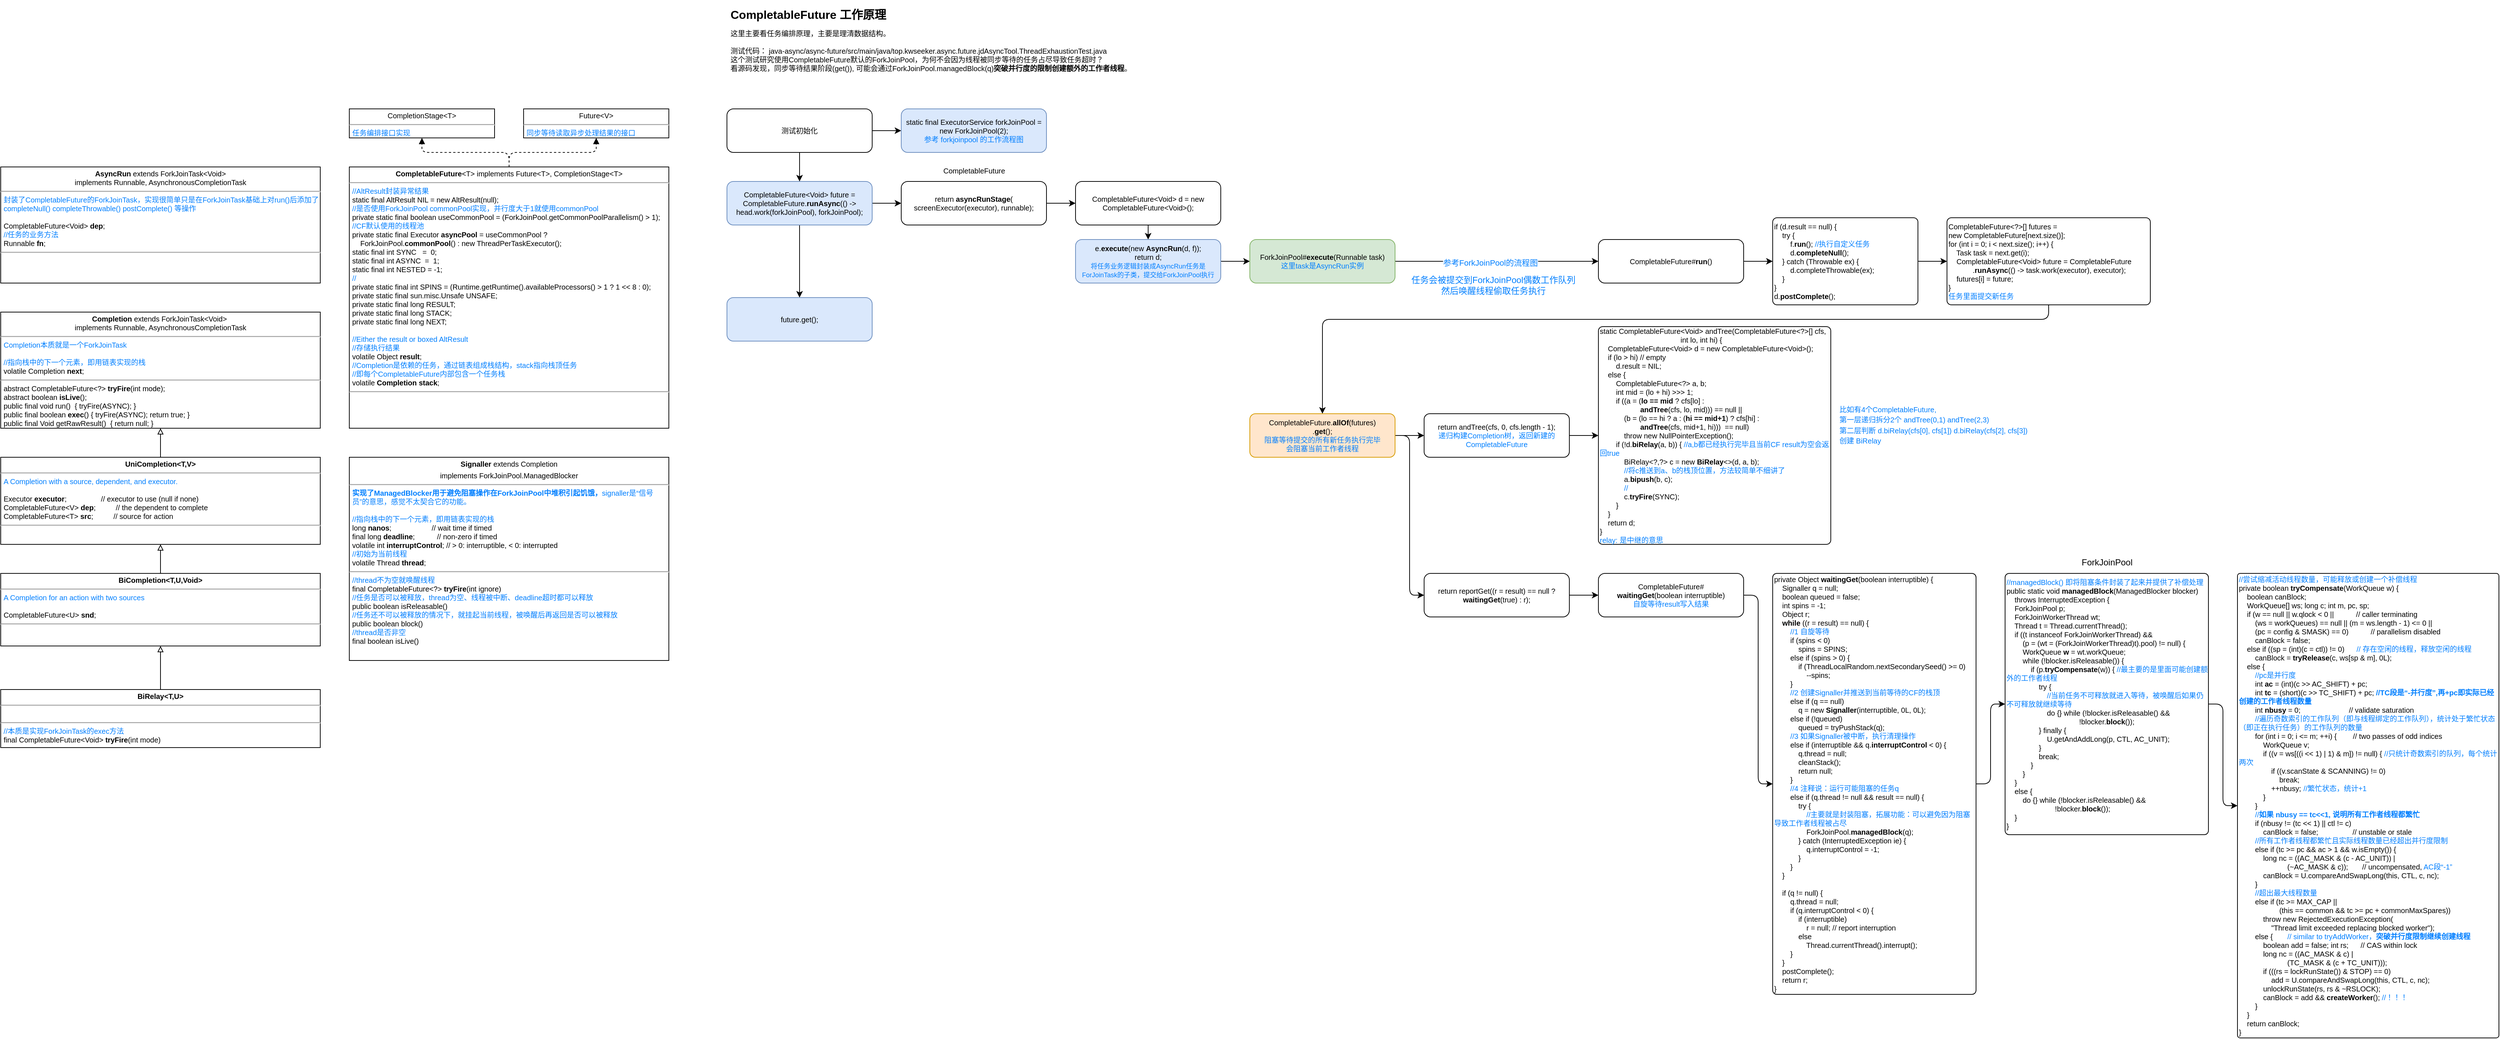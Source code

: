 <mxfile version="21.6.5" type="device">
  <diagram name="第 1 页" id="1pW2kvjGfipRLgd_ogxb">
    <mxGraphModel dx="-2282" dy="598" grid="1" gridSize="10" guides="1" tooltips="1" connect="1" arrows="1" fold="1" page="1" pageScale="1" pageWidth="827" pageHeight="1169" math="0" shadow="0">
      <root>
        <mxCell id="0" />
        <mxCell id="1" parent="0" />
        <mxCell id="Jc6cqmUtGkEXaGz-iM8d-1" value="&lt;h1 style=&quot;font-size: 16px;&quot;&gt;&lt;font style=&quot;font-size: 16px;&quot;&gt;CompletableFuture 工作原理&lt;/font&gt;&lt;/h1&gt;&lt;div style=&quot;font-size: 10px;&quot;&gt;&lt;font style=&quot;font-size: 10px;&quot;&gt;这里主要看任务编排原理，主要是理清数据结构。&lt;/font&gt;&lt;/div&gt;&lt;div style=&quot;font-size: 10px;&quot;&gt;&lt;font style=&quot;font-size: 10px;&quot;&gt;&lt;br&gt;&lt;/font&gt;&lt;/div&gt;&lt;div style=&quot;font-size: 10px;&quot;&gt;&lt;font style=&quot;font-size: 10px;&quot;&gt;测试代码： java-async/asy&lt;/font&gt;&lt;font style=&quot;font-size: 10px;&quot;&gt;nc-future/src/main/java/top.kwseeker.async.future.jdAsyncTool.ThreadExhaustionTest.java&lt;br&gt;这个测试研究使用CompletableFuture默认的ForkJoinPool，为何不会因为线程被同步等待的任务占尽导致任务超时？&lt;/font&gt;&lt;/div&gt;&lt;div style=&quot;font-size: 10px;&quot;&gt;看源码发现，同步等待结果阶段(get()), 可能会通过ForkJoinPool.managedBlock(q)&lt;b&gt;突破并行度的限制创建额外的工作者线程&lt;/b&gt;。&lt;/div&gt;&lt;div style=&quot;font-size: 11px;&quot;&gt;&lt;font style=&quot;font-size: 11px;&quot;&gt;&lt;br&gt;&lt;/font&gt;&lt;/div&gt;" style="text;html=1;strokeColor=none;fillColor=none;spacing=5;spacingTop=-20;whiteSpace=wrap;overflow=hidden;rounded=0;verticalAlign=top;" parent="1" vertex="1">
          <mxGeometry x="5000" y="20" width="760" height="100" as="geometry" />
        </mxCell>
        <mxCell id="Jc6cqmUtGkEXaGz-iM8d-4" value="" style="edgeStyle=orthogonalEdgeStyle;rounded=1;orthogonalLoop=1;jettySize=auto;html=1;fontSize=10;" parent="1" source="Jc6cqmUtGkEXaGz-iM8d-2" target="Jc6cqmUtGkEXaGz-iM8d-3" edge="1">
          <mxGeometry relative="1" as="geometry" />
        </mxCell>
        <mxCell id="Jc6cqmUtGkEXaGz-iM8d-6" value="" style="edgeStyle=orthogonalEdgeStyle;rounded=1;orthogonalLoop=1;jettySize=auto;html=1;fontSize=10;" parent="1" source="Jc6cqmUtGkEXaGz-iM8d-2" target="Jc6cqmUtGkEXaGz-iM8d-5" edge="1">
          <mxGeometry relative="1" as="geometry" />
        </mxCell>
        <mxCell id="Jc6cqmUtGkEXaGz-iM8d-2" value="CompletableFuture&amp;lt;Void&amp;gt; future = CompletableFuture.&lt;b style=&quot;font-size: 10px;&quot;&gt;runAsync&lt;/b&gt;(() -&amp;gt; head.work(forkJoinPool), forkJoinPool);" style="rounded=1;whiteSpace=wrap;html=1;fontSize=10;fillColor=#dae8fc;strokeColor=#6c8ebf;" parent="1" vertex="1">
          <mxGeometry x="5000" y="260" width="200" height="60" as="geometry" />
        </mxCell>
        <mxCell id="Jc6cqmUtGkEXaGz-iM8d-9" value="" style="edgeStyle=orthogonalEdgeStyle;rounded=1;orthogonalLoop=1;jettySize=auto;html=1;fontSize=10;" parent="1" source="Jc6cqmUtGkEXaGz-iM8d-3" target="Jc6cqmUtGkEXaGz-iM8d-8" edge="1">
          <mxGeometry relative="1" as="geometry" />
        </mxCell>
        <mxCell id="Jc6cqmUtGkEXaGz-iM8d-3" value="return &lt;b&gt;asyncRunStage&lt;/b&gt;(&lt;br&gt;screenExecutor(executor), runnable);" style="rounded=1;whiteSpace=wrap;html=1;fontSize=10;" parent="1" vertex="1">
          <mxGeometry x="5240" y="260" width="200" height="60" as="geometry" />
        </mxCell>
        <mxCell id="Jc6cqmUtGkEXaGz-iM8d-5" value="future.get();" style="rounded=1;whiteSpace=wrap;html=1;fontSize=10;fillColor=#dae8fc;strokeColor=#6c8ebf;" parent="1" vertex="1">
          <mxGeometry x="5000" y="420" width="200" height="60" as="geometry" />
        </mxCell>
        <mxCell id="Jc6cqmUtGkEXaGz-iM8d-7" value="CompletableFuture" style="text;html=1;align=center;verticalAlign=middle;resizable=0;points=[];autosize=1;strokeColor=none;fillColor=none;fontSize=10;" parent="1" vertex="1">
          <mxGeometry x="5285" y="230" width="110" height="30" as="geometry" />
        </mxCell>
        <mxCell id="Jc6cqmUtGkEXaGz-iM8d-11" value="" style="edgeStyle=orthogonalEdgeStyle;rounded=1;orthogonalLoop=1;jettySize=auto;html=1;fontSize=10;" parent="1" source="Jc6cqmUtGkEXaGz-iM8d-8" target="Jc6cqmUtGkEXaGz-iM8d-10" edge="1">
          <mxGeometry relative="1" as="geometry" />
        </mxCell>
        <mxCell id="Jc6cqmUtGkEXaGz-iM8d-8" value="CompletableFuture&amp;lt;Void&amp;gt; d = new CompletableFuture&amp;lt;Void&amp;gt;();" style="rounded=1;whiteSpace=wrap;html=1;fontSize=10;" parent="1" vertex="1">
          <mxGeometry x="5480" y="260" width="200" height="60" as="geometry" />
        </mxCell>
        <mxCell id="Jc6cqmUtGkEXaGz-iM8d-33" value="" style="edgeStyle=orthogonalEdgeStyle;rounded=1;orthogonalLoop=1;jettySize=auto;html=1;" parent="1" source="Jc6cqmUtGkEXaGz-iM8d-10" target="Jc6cqmUtGkEXaGz-iM8d-32" edge="1">
          <mxGeometry relative="1" as="geometry" />
        </mxCell>
        <mxCell id="Jc6cqmUtGkEXaGz-iM8d-10" value="e.&lt;b&gt;execute&lt;/b&gt;(new &lt;b&gt;AsyncRun&lt;/b&gt;(d, f));&lt;br style=&quot;font-size: 10px;&quot;&gt;return d;&lt;br&gt;&lt;font style=&quot;font-size: 9px;&quot; color=&quot;#007fff&quot;&gt;将任务业务逻辑封装成AsyncRun任务是ForJoinTask的子类，提交给ForkJoinPool执行&lt;/font&gt;" style="rounded=1;whiteSpace=wrap;html=1;fontSize=10;fillColor=#dae8fc;strokeColor=#6c8ebf;" parent="1" vertex="1">
          <mxGeometry x="5480" y="340" width="200" height="60" as="geometry" />
        </mxCell>
        <mxCell id="Jc6cqmUtGkEXaGz-iM8d-19" style="edgeStyle=orthogonalEdgeStyle;rounded=1;orthogonalLoop=1;jettySize=auto;html=1;exitX=0.5;exitY=0;exitDx=0;exitDy=0;entryX=0.5;entryY=1;entryDx=0;entryDy=0;dashed=1;endArrow=block;endFill=1;" parent="1" source="Jc6cqmUtGkEXaGz-iM8d-12" target="Jc6cqmUtGkEXaGz-iM8d-17" edge="1">
          <mxGeometry relative="1" as="geometry" />
        </mxCell>
        <mxCell id="Jc6cqmUtGkEXaGz-iM8d-20" style="edgeStyle=orthogonalEdgeStyle;rounded=1;orthogonalLoop=1;jettySize=auto;html=1;exitX=0.5;exitY=0;exitDx=0;exitDy=0;entryX=0.5;entryY=1;entryDx=0;entryDy=0;dashed=1;endArrow=block;endFill=1;" parent="1" source="Jc6cqmUtGkEXaGz-iM8d-12" target="Jc6cqmUtGkEXaGz-iM8d-18" edge="1">
          <mxGeometry relative="1" as="geometry" />
        </mxCell>
        <mxCell id="Jc6cqmUtGkEXaGz-iM8d-12" value="&lt;p style=&quot;margin: 4px 0px 0px; text-align: center; font-size: 10px;&quot;&gt;&lt;span style=&quot;background-color: initial; font-size: 10px;&quot;&gt;&lt;b&gt;CompletableFuture&lt;/b&gt;&amp;lt;T&amp;gt; implements Future&amp;lt;T&amp;gt;, CompletionStage&amp;lt;T&amp;gt;&lt;/span&gt;&lt;br style=&quot;font-size: 10px;&quot;&gt;&lt;/p&gt;&lt;hr style=&quot;font-size: 10px;&quot;&gt;&lt;p style=&quot;margin: 0px 0px 0px 4px;&quot;&gt;&lt;span style=&quot;color: rgb(0, 127, 255); background-color: initial;&quot;&gt;//AltResult封装异常结果&lt;/span&gt;&lt;br&gt;&lt;/p&gt;&lt;p style=&quot;margin: 0px 0px 0px 4px;&quot;&gt;static final AltResult NIL = new AltResult(null);&lt;/p&gt;&lt;p style=&quot;margin: 0px 0px 0px 4px;&quot;&gt;&lt;font color=&quot;#007fff&quot;&gt;//是否使用ForkJoinPool commonPool实现，并行度大于1就使用commonPool&lt;/font&gt;&lt;/p&gt;&lt;p style=&quot;margin: 0px 0px 0px 4px;&quot;&gt;private static final boolean useCommonPool = (ForkJoinPool.getCommonPoolParallelism() &amp;gt; 1);&lt;/p&gt;&lt;p style=&quot;margin: 0px 0px 0px 4px;&quot;&gt;&lt;font color=&quot;#007fff&quot;&gt;//CF默认使用的线程池&lt;/font&gt;&lt;/p&gt;&lt;p style=&quot;margin: 0px 0px 0px 4px;&quot;&gt;private static final Executor &lt;b&gt;asyncPool&lt;/b&gt; = useCommonPool ?&amp;nbsp;&lt;/p&gt;&lt;p style=&quot;margin: 0px 0px 0px 4px;&quot;&gt;&amp;nbsp; &amp;nbsp; ForkJoinPool.&lt;b&gt;commonPool&lt;/b&gt;() : new ThreadPerTaskExecutor();&lt;/p&gt;&lt;p style=&quot;margin: 0px 0px 0px 4px;&quot;&gt;static final int SYNC&amp;nbsp; &amp;nbsp;=&amp;nbsp; 0;&lt;/p&gt;&lt;p style=&quot;margin: 0px 0px 0px 4px;&quot;&gt;static final int ASYNC&amp;nbsp; =&amp;nbsp; 1;&lt;/p&gt;&lt;p style=&quot;margin: 0px 0px 0px 4px;&quot;&gt;static final int NESTED = -1;&lt;/p&gt;&lt;p style=&quot;margin: 0px 0px 0px 4px;&quot;&gt;&lt;font color=&quot;#007fff&quot;&gt;//&lt;/font&gt;&lt;/p&gt;&lt;p style=&quot;margin: 0px 0px 0px 4px;&quot;&gt;private static final int SPINS = (Runtime.getRuntime().availableProcessors() &amp;gt; 1 ? 1 &amp;lt;&amp;lt; 8 : 0);&lt;/p&gt;&lt;p style=&quot;margin: 0px 0px 0px 4px;&quot;&gt;private static final sun.misc.Unsafe UNSAFE;&lt;/p&gt;&lt;p style=&quot;margin: 0px 0px 0px 4px;&quot;&gt;private static final long RESULT;&lt;/p&gt;&lt;p style=&quot;margin: 0px 0px 0px 4px;&quot;&gt;private static final long STACK;&lt;/p&gt;&lt;p style=&quot;margin: 0px 0px 0px 4px;&quot;&gt;private static final long NEXT;&lt;/p&gt;&lt;p style=&quot;margin: 0px 0px 0px 4px;&quot;&gt;&lt;br&gt;&lt;/p&gt;&lt;p style=&quot;margin: 0px 0px 0px 4px;&quot;&gt;&lt;font color=&quot;#007fff&quot;&gt;//Either the result or boxed AltResult&lt;/font&gt;&lt;/p&gt;&lt;p style=&quot;margin: 0px 0px 0px 4px;&quot;&gt;&lt;font color=&quot;#007fff&quot;&gt;//存储执行结果&lt;/font&gt;&lt;/p&gt;&lt;p style=&quot;margin: 0px 0px 0px 4px;&quot;&gt;volatile Object &lt;b&gt;result&lt;/b&gt;;&lt;/p&gt;&lt;p style=&quot;margin: 0px 0px 0px 4px;&quot;&gt;&lt;font color=&quot;#007fff&quot;&gt;//Completion是依赖的任务，通过链表组成栈结构，stack指向栈顶任务&lt;/font&gt;&lt;/p&gt;&lt;p style=&quot;margin: 0px 0px 0px 4px;&quot;&gt;&lt;font color=&quot;#007fff&quot;&gt;//即每个CompletableFuture内部包含一个任务栈&lt;/font&gt;&lt;/p&gt;&lt;p style=&quot;margin: 0px 0px 0px 4px;&quot;&gt;&lt;span style=&quot;background-color: initial;&quot;&gt;volatile &lt;/span&gt;&lt;b style=&quot;background-color: initial;&quot;&gt;Completion&lt;/b&gt;&lt;span style=&quot;background-color: initial;&quot;&gt; &lt;/span&gt;&lt;b style=&quot;background-color: initial;&quot;&gt;stack&lt;/b&gt;&lt;span style=&quot;background-color: initial;&quot;&gt;;&lt;/span&gt;&lt;br&gt;&lt;/p&gt;&lt;hr style=&quot;font-size: 10px;&quot;&gt;&lt;p style=&quot;margin: 0px 0px 0px 4px; font-size: 10px;&quot;&gt;&lt;br&gt;&lt;/p&gt;" style="verticalAlign=top;align=left;overflow=fill;fontSize=10;fontFamily=Helvetica;html=1;whiteSpace=wrap;" parent="1" vertex="1">
          <mxGeometry x="4480" y="240" width="440" height="360" as="geometry" />
        </mxCell>
        <mxCell id="Jc6cqmUtGkEXaGz-iM8d-17" value="&lt;p style=&quot;margin: 4px 0px 0px; text-align: center;&quot;&gt;Future&amp;lt;V&amp;gt;&lt;br style=&quot;font-size: 10px;&quot;&gt;&lt;/p&gt;&lt;hr style=&quot;font-size: 10px;&quot;&gt;&lt;p style=&quot;margin: 0px 0px 0px 4px;&quot;&gt;&lt;font color=&quot;#007fff&quot;&gt;同步等待读取异步处理结果的接口&lt;/font&gt;&lt;/p&gt;" style="verticalAlign=top;align=left;overflow=fill;fontSize=10;fontFamily=Helvetica;html=1;whiteSpace=wrap;" parent="1" vertex="1">
          <mxGeometry x="4720" y="160" width="200" height="40" as="geometry" />
        </mxCell>
        <mxCell id="Jc6cqmUtGkEXaGz-iM8d-18" value="&lt;p style=&quot;margin: 4px 0px 0px; text-align: center;&quot;&gt;CompletionStage&amp;lt;T&amp;gt;&lt;br style=&quot;font-size: 10px;&quot;&gt;&lt;/p&gt;&lt;hr style=&quot;font-size: 10px;&quot;&gt;&lt;p style=&quot;margin: 0px 0px 0px 4px;&quot;&gt;&lt;font color=&quot;#007fff&quot;&gt;任务编排接口实现&lt;/font&gt;&lt;/p&gt;" style="verticalAlign=top;align=left;overflow=fill;fontSize=10;fontFamily=Helvetica;html=1;whiteSpace=wrap;" parent="1" vertex="1">
          <mxGeometry x="4480" y="160" width="200" height="40" as="geometry" />
        </mxCell>
        <mxCell id="Jc6cqmUtGkEXaGz-iM8d-27" value="" style="edgeStyle=orthogonalEdgeStyle;rounded=1;orthogonalLoop=1;jettySize=auto;html=1;" parent="1" source="Jc6cqmUtGkEXaGz-iM8d-25" target="Jc6cqmUtGkEXaGz-iM8d-26" edge="1">
          <mxGeometry relative="1" as="geometry" />
        </mxCell>
        <mxCell id="Jc6cqmUtGkEXaGz-iM8d-28" style="edgeStyle=orthogonalEdgeStyle;rounded=1;orthogonalLoop=1;jettySize=auto;html=1;exitX=0.5;exitY=1;exitDx=0;exitDy=0;" parent="1" source="Jc6cqmUtGkEXaGz-iM8d-25" target="Jc6cqmUtGkEXaGz-iM8d-2" edge="1">
          <mxGeometry relative="1" as="geometry">
            <mxPoint x="5100" y="260" as="targetPoint" />
          </mxGeometry>
        </mxCell>
        <mxCell id="Jc6cqmUtGkEXaGz-iM8d-25" value="测试初始化" style="rounded=1;whiteSpace=wrap;html=1;fontSize=10;" parent="1" vertex="1">
          <mxGeometry x="5000" y="160" width="200" height="60" as="geometry" />
        </mxCell>
        <mxCell id="Jc6cqmUtGkEXaGz-iM8d-26" value="static final ExecutorService forkJoinPool = new ForkJoinPool(2);&lt;br&gt;&lt;font color=&quot;#007fff&quot;&gt;参考 forkjoinpool 的工作流程图&lt;/font&gt;" style="rounded=1;whiteSpace=wrap;html=1;fontSize=10;fillColor=#dae8fc;strokeColor=#6c8ebf;" parent="1" vertex="1">
          <mxGeometry x="5240" y="160" width="200" height="60" as="geometry" />
        </mxCell>
        <mxCell id="Jc6cqmUtGkEXaGz-iM8d-31" value="&lt;p style=&quot;margin: 4px 0px 0px; text-align: center;&quot;&gt;&lt;b&gt;AsyncRun&lt;/b&gt;&amp;nbsp;extends ForkJoinTask&amp;lt;Void&amp;gt;&lt;br&gt;implements Runnable, AsynchronousCompletionTask&lt;br style=&quot;font-size: 10px;&quot;&gt;&lt;/p&gt;&lt;hr style=&quot;font-size: 10px;&quot;&gt;&lt;p style=&quot;margin: 0px 0px 0px 4px;&quot;&gt;&lt;span style=&quot;background-color: initial;&quot;&gt;&lt;font color=&quot;#007fff&quot;&gt;封装了CompletableFuture的ForkJoinTask，实现很简单只是在ForkJoinTask基础上对run()后添加了completeNull() completeThrowable() postComplete() 等操作&lt;/font&gt;&lt;/span&gt;&lt;/p&gt;&lt;p style=&quot;margin: 0px 0px 0px 4px;&quot;&gt;&lt;span style=&quot;background-color: initial;&quot;&gt;&lt;font color=&quot;#007fff&quot;&gt;&lt;br&gt;&lt;/font&gt;&lt;/span&gt;&lt;/p&gt;&lt;p style=&quot;margin: 0px 0px 0px 4px;&quot;&gt;&lt;span style=&quot;background-color: initial;&quot;&gt;CompletableFuture&amp;lt;Void&amp;gt; &lt;b&gt;dep&lt;/b&gt;;&amp;nbsp;&lt;/span&gt;&lt;br&gt;&lt;/p&gt;&lt;p style=&quot;margin: 0px 0px 0px 4px;&quot;&gt;&lt;font color=&quot;#007fff&quot;&gt;//任务的业务方法&lt;/font&gt;&lt;/p&gt;&lt;p style=&quot;margin: 0px 0px 0px 4px;&quot;&gt;Runnable &lt;b&gt;fn&lt;/b&gt;;&lt;br&gt;&lt;/p&gt;&lt;hr style=&quot;font-size: 10px;&quot;&gt;&lt;p style=&quot;margin: 0px 0px 0px 4px; font-size: 10px;&quot;&gt;&lt;br&gt;&lt;/p&gt;" style="verticalAlign=top;align=left;overflow=fill;fontSize=10;fontFamily=Helvetica;html=1;whiteSpace=wrap;" parent="1" vertex="1">
          <mxGeometry x="4000" y="240" width="440" height="160" as="geometry" />
        </mxCell>
        <mxCell id="sVAW3ZzdPzbu4NNdgHBk-2" value="" style="edgeStyle=orthogonalEdgeStyle;rounded=1;orthogonalLoop=1;jettySize=auto;html=1;" parent="1" source="Jc6cqmUtGkEXaGz-iM8d-32" target="sVAW3ZzdPzbu4NNdgHBk-1" edge="1">
          <mxGeometry relative="1" as="geometry" />
        </mxCell>
        <mxCell id="sVAW3ZzdPzbu4NNdgHBk-3" value="&lt;font color=&quot;#007fff&quot;&gt;参考ForkJoinPool的流程图&lt;/font&gt;" style="edgeLabel;html=1;align=center;verticalAlign=middle;resizable=0;points=[];" parent="sVAW3ZzdPzbu4NNdgHBk-2" vertex="1" connectable="0">
          <mxGeometry x="-0.064" y="-2" relative="1" as="geometry">
            <mxPoint as="offset" />
          </mxGeometry>
        </mxCell>
        <mxCell id="Jc6cqmUtGkEXaGz-iM8d-32" value="ForkJoinPool#&lt;b&gt;execute&lt;/b&gt;(Runnable task)&lt;br&gt;&lt;font color=&quot;#007fff&quot;&gt;这里task是AsyncRun实例&lt;/font&gt;" style="rounded=1;whiteSpace=wrap;html=1;fontSize=10;fillColor=#d5e8d4;strokeColor=#82b366;" parent="1" vertex="1">
          <mxGeometry x="5720" y="340" width="200" height="60" as="geometry" />
        </mxCell>
        <mxCell id="sVAW3ZzdPzbu4NNdgHBk-5" value="" style="edgeStyle=orthogonalEdgeStyle;rounded=1;orthogonalLoop=1;jettySize=auto;html=1;" parent="1" source="sVAW3ZzdPzbu4NNdgHBk-1" target="sVAW3ZzdPzbu4NNdgHBk-4" edge="1">
          <mxGeometry relative="1" as="geometry" />
        </mxCell>
        <mxCell id="sVAW3ZzdPzbu4NNdgHBk-1" value="CompletableFuture#&lt;b&gt;run&lt;/b&gt;()" style="rounded=1;whiteSpace=wrap;html=1;fontSize=10;" parent="1" vertex="1">
          <mxGeometry x="6200" y="340" width="200" height="60" as="geometry" />
        </mxCell>
        <mxCell id="sVAW3ZzdPzbu4NNdgHBk-8" value="" style="edgeStyle=orthogonalEdgeStyle;rounded=1;orthogonalLoop=1;jettySize=auto;html=1;" parent="1" source="sVAW3ZzdPzbu4NNdgHBk-4" target="sVAW3ZzdPzbu4NNdgHBk-7" edge="1">
          <mxGeometry relative="1" as="geometry" />
        </mxCell>
        <mxCell id="sVAW3ZzdPzbu4NNdgHBk-4" value="&lt;div&gt;if (d.result == null) {&lt;/div&gt;&lt;div&gt;&amp;nbsp; &amp;nbsp; try {&lt;/div&gt;&lt;div&gt;&amp;nbsp; &amp;nbsp; &amp;nbsp; &amp;nbsp; f.&lt;b&gt;run&lt;/b&gt;(); &lt;font color=&quot;#007fff&quot;&gt;//执行自定义任务&lt;/font&gt;&lt;/div&gt;&lt;div&gt;&amp;nbsp; &amp;nbsp; &amp;nbsp; &amp;nbsp; d.&lt;b&gt;completeNull&lt;/b&gt;();&lt;/div&gt;&lt;div&gt;&amp;nbsp; &amp;nbsp; } catch (Throwable ex) {&lt;/div&gt;&lt;div&gt;&amp;nbsp; &amp;nbsp; &amp;nbsp; &amp;nbsp; d.completeThrowable(ex);&lt;/div&gt;&lt;div&gt;&amp;nbsp; &amp;nbsp; }&lt;/div&gt;&lt;div&gt;}&lt;/div&gt;&lt;div style=&quot;&quot;&gt;d.&lt;b&gt;postComplete&lt;/b&gt;();&lt;/div&gt;" style="rounded=1;whiteSpace=wrap;html=1;fontSize=10;align=left;arcSize=5;" parent="1" vertex="1">
          <mxGeometry x="6440" y="310" width="200" height="120" as="geometry" />
        </mxCell>
        <mxCell id="sVAW3ZzdPzbu4NNdgHBk-6" value="&lt;font color=&quot;#007fff&quot;&gt;任务会被提交到ForkJoinPool偶数工作队列&lt;br&gt;然后唤醒线程偷取任务执行&lt;/font&gt;" style="text;html=1;align=center;verticalAlign=middle;resizable=0;points=[];autosize=1;strokeColor=none;fillColor=none;" parent="1" vertex="1">
          <mxGeometry x="5930" y="383" width="250" height="40" as="geometry" />
        </mxCell>
        <mxCell id="sVAW3ZzdPzbu4NNdgHBk-10" value="" style="edgeStyle=orthogonalEdgeStyle;rounded=1;orthogonalLoop=1;jettySize=auto;html=1;" parent="1" source="sVAW3ZzdPzbu4NNdgHBk-7" target="sVAW3ZzdPzbu4NNdgHBk-9" edge="1">
          <mxGeometry relative="1" as="geometry">
            <Array as="points">
              <mxPoint x="6820" y="450" />
              <mxPoint x="5820" y="450" />
            </Array>
          </mxGeometry>
        </mxCell>
        <mxCell id="sVAW3ZzdPzbu4NNdgHBk-7" value="&lt;div&gt;CompletableFuture&amp;lt;?&amp;gt;[] futures =&amp;nbsp;&lt;/div&gt;&lt;div&gt;new CompletableFuture[next.size()];&lt;/div&gt;&lt;div&gt;for (int i = 0; i &amp;lt; next.size(); i++) {&lt;/div&gt;&lt;div&gt;&amp;nbsp; &amp;nbsp; Task task = next.get(i);&lt;/div&gt;&lt;div&gt;&amp;nbsp; &amp;nbsp; CompletableFuture&amp;lt;Void&amp;gt; future = CompletableFuture&lt;/div&gt;&lt;div&gt;&amp;nbsp; &amp;nbsp; &amp;nbsp; &amp;nbsp; &amp;nbsp; &amp;nbsp; .&lt;b&gt;runAsync&lt;/b&gt;(() -&amp;gt; task.work(executor), executor);&lt;/div&gt;&lt;div&gt;&amp;nbsp; &amp;nbsp; futures[i] = future;&lt;/div&gt;&lt;div&gt;}&lt;/div&gt;&lt;div&gt;&lt;font color=&quot;#007fff&quot;&gt;任务里面提交新任务&lt;/font&gt;&lt;/div&gt;" style="rounded=1;whiteSpace=wrap;html=1;fontSize=10;align=left;arcSize=5;" parent="1" vertex="1">
          <mxGeometry x="6680" y="310" width="280" height="120" as="geometry" />
        </mxCell>
        <mxCell id="sVAW3ZzdPzbu4NNdgHBk-12" value="" style="edgeStyle=orthogonalEdgeStyle;rounded=1;orthogonalLoop=1;jettySize=auto;html=1;" parent="1" source="sVAW3ZzdPzbu4NNdgHBk-9" target="sVAW3ZzdPzbu4NNdgHBk-11" edge="1">
          <mxGeometry relative="1" as="geometry" />
        </mxCell>
        <mxCell id="sVAW3ZzdPzbu4NNdgHBk-25" style="edgeStyle=orthogonalEdgeStyle;rounded=1;orthogonalLoop=1;jettySize=auto;html=1;exitX=1;exitY=0.5;exitDx=0;exitDy=0;entryX=0;entryY=0.5;entryDx=0;entryDy=0;" parent="1" source="sVAW3ZzdPzbu4NNdgHBk-9" target="sVAW3ZzdPzbu4NNdgHBk-27" edge="1">
          <mxGeometry relative="1" as="geometry">
            <mxPoint x="5960" y="830" as="targetPoint" />
            <Array as="points">
              <mxPoint x="5940" y="610" />
              <mxPoint x="5940" y="830" />
            </Array>
          </mxGeometry>
        </mxCell>
        <mxCell id="sVAW3ZzdPzbu4NNdgHBk-9" value="CompletableFuture.&lt;b&gt;allOf&lt;/b&gt;(futures)&lt;br&gt;.&lt;b&gt;get&lt;/b&gt;();&lt;br&gt;&lt;font color=&quot;#007fff&quot;&gt;阻塞等待提交的所有新任务执行完毕&lt;br&gt;会阻塞当前工作者线程&lt;br&gt;&lt;/font&gt;" style="rounded=1;whiteSpace=wrap;html=1;fontSize=10;align=center;arcSize=13;fillColor=#ffe6cc;strokeColor=#d79b00;" parent="1" vertex="1">
          <mxGeometry x="5720" y="580" width="200" height="60" as="geometry" />
        </mxCell>
        <mxCell id="sVAW3ZzdPzbu4NNdgHBk-14" value="" style="edgeStyle=orthogonalEdgeStyle;rounded=1;orthogonalLoop=1;jettySize=auto;html=1;" parent="1" source="sVAW3ZzdPzbu4NNdgHBk-11" target="sVAW3ZzdPzbu4NNdgHBk-13" edge="1">
          <mxGeometry relative="1" as="geometry" />
        </mxCell>
        <mxCell id="sVAW3ZzdPzbu4NNdgHBk-11" value="return andTree(cfs, 0, cfs.length - 1);&lt;br&gt;&lt;font color=&quot;#007fff&quot;&gt;递归构建Completion树，返回新建的CompletableFuture&lt;/font&gt;" style="rounded=1;whiteSpace=wrap;html=1;fontSize=10;align=center;arcSize=13;" parent="1" vertex="1">
          <mxGeometry x="5960" y="580" width="200" height="60" as="geometry" />
        </mxCell>
        <mxCell id="sVAW3ZzdPzbu4NNdgHBk-13" value="&lt;div&gt;static CompletableFuture&amp;lt;Void&amp;gt; andTree(CompletableFuture&amp;lt;?&amp;gt;[] cfs,&lt;/div&gt;&lt;div&gt;&amp;nbsp; &amp;nbsp; &amp;nbsp; &amp;nbsp; &amp;nbsp; &amp;nbsp; &amp;nbsp; &amp;nbsp; &amp;nbsp; &amp;nbsp; &amp;nbsp; &amp;nbsp; &amp;nbsp; &amp;nbsp; &amp;nbsp; &amp;nbsp; &amp;nbsp; &amp;nbsp; &amp;nbsp; &amp;nbsp; int lo, int hi) {&lt;/div&gt;&lt;div&gt;&amp;nbsp; &amp;nbsp; CompletableFuture&amp;lt;Void&amp;gt; d = new CompletableFuture&amp;lt;Void&amp;gt;();&lt;/div&gt;&lt;div&gt;&amp;nbsp; &amp;nbsp; if (lo &amp;gt; hi) // empty&lt;/div&gt;&lt;div&gt;&amp;nbsp; &amp;nbsp; &amp;nbsp; &amp;nbsp; d.result = NIL;&lt;/div&gt;&lt;div&gt;&amp;nbsp; &amp;nbsp; else {&lt;/div&gt;&lt;div&gt;&amp;nbsp; &amp;nbsp; &amp;nbsp; &amp;nbsp; CompletableFuture&amp;lt;?&amp;gt; a, b;&lt;/div&gt;&lt;div&gt;&amp;nbsp; &amp;nbsp; &amp;nbsp; &amp;nbsp; int mid = (lo + hi) &amp;gt;&amp;gt;&amp;gt; 1;&lt;/div&gt;&lt;div&gt;&amp;nbsp; &amp;nbsp; &amp;nbsp; &amp;nbsp; if ((a = (&lt;b&gt;lo == mid&lt;/b&gt; ? cfs[lo] :&lt;/div&gt;&lt;div&gt;&amp;nbsp; &amp;nbsp; &amp;nbsp; &amp;nbsp; &amp;nbsp; &amp;nbsp; &amp;nbsp; &amp;nbsp; &amp;nbsp; &amp;nbsp; &lt;b&gt;andTree&lt;/b&gt;(cfs, lo, mid))) == null ||&lt;/div&gt;&lt;div&gt;&amp;nbsp; &amp;nbsp; &amp;nbsp; &amp;nbsp; &amp;nbsp; &amp;nbsp; (b = (lo == hi ? a : (&lt;b&gt;hi == mid+1&lt;/b&gt;) ? cfs[hi] :&lt;/div&gt;&lt;div&gt;&amp;nbsp; &amp;nbsp; &amp;nbsp; &amp;nbsp; &amp;nbsp; &amp;nbsp; &amp;nbsp; &amp;nbsp; &amp;nbsp; &amp;nbsp; &lt;b&gt;andTree&lt;/b&gt;(cfs, mid+1, hi)))&amp;nbsp; == null)&lt;/div&gt;&lt;div&gt;&amp;nbsp; &amp;nbsp; &amp;nbsp; &amp;nbsp; &amp;nbsp; &amp;nbsp; throw new NullPointerException();&lt;/div&gt;&lt;div&gt;&amp;nbsp; &amp;nbsp; &amp;nbsp; &amp;nbsp; if (!d.&lt;b&gt;biRelay&lt;/b&gt;(a, b)) {&lt;font color=&quot;#007fff&quot;&gt; //a,b都已经执行完毕且当前CF result为空会返回true&lt;/font&gt;&lt;/div&gt;&lt;div&gt;&amp;nbsp; &amp;nbsp; &amp;nbsp; &amp;nbsp; &amp;nbsp; &amp;nbsp; BiRelay&amp;lt;?,?&amp;gt; c = new &lt;b&gt;BiRelay&lt;/b&gt;&amp;lt;&amp;gt;(d, a, b);&lt;/div&gt;&lt;div&gt;&lt;font color=&quot;#007fff&quot;&gt;&lt;span style=&quot;white-space: pre;&quot;&gt;&#x9;&lt;/span&gt;&amp;nbsp; &amp;nbsp; //将c推送到a、b的栈顶位置，方法较简单不细讲了&lt;br&gt;&lt;/font&gt;&lt;/div&gt;&lt;div&gt;&amp;nbsp; &amp;nbsp; &amp;nbsp; &amp;nbsp; &amp;nbsp; &amp;nbsp; a.&lt;b&gt;bipush&lt;/b&gt;(b, c);&lt;/div&gt;&lt;div&gt;&lt;span style=&quot;white-space: pre;&quot;&gt;&#x9;&lt;/span&gt;&amp;nbsp; &amp;nbsp; &lt;font color=&quot;#007fff&quot;&gt;//&lt;/font&gt;&lt;br&gt;&lt;/div&gt;&lt;div&gt;&amp;nbsp; &amp;nbsp; &amp;nbsp; &amp;nbsp; &amp;nbsp; &amp;nbsp; c.&lt;b&gt;tryFire&lt;/b&gt;(SYNC);&lt;/div&gt;&lt;div&gt;&amp;nbsp; &amp;nbsp; &amp;nbsp; &amp;nbsp; }&lt;/div&gt;&lt;div&gt;&amp;nbsp; &amp;nbsp; }&lt;/div&gt;&lt;div&gt;&amp;nbsp; &amp;nbsp; return d;&lt;/div&gt;&lt;div&gt;}&lt;/div&gt;&lt;div&gt;&lt;font color=&quot;#007fff&quot;&gt;relay: 是中继的意思&lt;/font&gt;&lt;/div&gt;" style="rounded=1;whiteSpace=wrap;html=1;fontSize=10;align=left;arcSize=2;" parent="1" vertex="1">
          <mxGeometry x="6200" y="460" width="320" height="300" as="geometry" />
        </mxCell>
        <mxCell id="sVAW3ZzdPzbu4NNdgHBk-16" value="&lt;font color=&quot;#007fff&quot; style=&quot;font-size: 10px;&quot;&gt;比如有4个CompletableFuture,&amp;nbsp;&lt;br&gt;第一层递归拆分2个 andTree(0,1) andTree(2,3)&lt;br&gt;第二层判断 d.biRelay(cfs[0], cfs[1]) d.biRelay(cfs[2], cfs[3])&amp;nbsp;&lt;br&gt;创建 BiRelay&lt;br&gt;&lt;/font&gt;" style="text;html=1;strokeColor=none;fillColor=none;align=left;verticalAlign=middle;whiteSpace=wrap;rounded=0;" parent="1" vertex="1">
          <mxGeometry x="6530" y="520" width="270" height="150" as="geometry" />
        </mxCell>
        <mxCell id="sVAW3ZzdPzbu4NNdgHBk-23" style="edgeStyle=orthogonalEdgeStyle;rounded=1;orthogonalLoop=1;jettySize=auto;html=1;exitX=0.5;exitY=0;exitDx=0;exitDy=0;entryX=0.5;entryY=1;entryDx=0;entryDy=0;endArrow=block;endFill=0;" parent="1" source="sVAW3ZzdPzbu4NNdgHBk-17" target="sVAW3ZzdPzbu4NNdgHBk-21" edge="1">
          <mxGeometry relative="1" as="geometry" />
        </mxCell>
        <mxCell id="sVAW3ZzdPzbu4NNdgHBk-17" value="&lt;p style=&quot;margin: 4px 0px 0px; text-align: center;&quot;&gt;&lt;b&gt;BiCompletion&lt;/b&gt;&lt;b style=&quot;background-color: initial;&quot;&gt;&amp;lt;T,U,Void&amp;gt;&lt;/b&gt;&lt;/p&gt;&lt;hr style=&quot;font-size: 10px;&quot;&gt;&lt;p style=&quot;margin: 0px 0px 0px 4px;&quot;&gt;&lt;font color=&quot;#007fff&quot;&gt;A Completion for an action with two sources&lt;/font&gt;&lt;br&gt;&lt;/p&gt;&lt;p style=&quot;margin: 0px 0px 0px 4px;&quot;&gt;&lt;font color=&quot;#007fff&quot;&gt;&lt;br&gt;&lt;/font&gt;&lt;/p&gt;&lt;p style=&quot;margin: 0px 0px 0px 4px;&quot;&gt;CompletableFuture&amp;lt;U&amp;gt; &lt;b&gt;snd&lt;/b&gt;;&amp;nbsp;&lt;br&gt;&lt;/p&gt;&lt;hr style=&quot;font-size: 10px;&quot;&gt;&lt;p style=&quot;margin: 0px 0px 0px 4px; font-size: 10px;&quot;&gt;&lt;br&gt;&lt;/p&gt;" style="verticalAlign=top;align=left;overflow=fill;fontSize=10;fontFamily=Helvetica;html=1;whiteSpace=wrap;" parent="1" vertex="1">
          <mxGeometry x="4000" y="800" width="440" height="100" as="geometry" />
        </mxCell>
        <mxCell id="sVAW3ZzdPzbu4NNdgHBk-19" style="edgeStyle=orthogonalEdgeStyle;rounded=1;orthogonalLoop=1;jettySize=auto;html=1;exitX=0.5;exitY=0;exitDx=0;exitDy=0;endArrow=block;endFill=0;" parent="1" source="sVAW3ZzdPzbu4NNdgHBk-18" target="sVAW3ZzdPzbu4NNdgHBk-17" edge="1">
          <mxGeometry relative="1" as="geometry" />
        </mxCell>
        <mxCell id="sVAW3ZzdPzbu4NNdgHBk-18" value="&lt;p style=&quot;margin: 4px 0px 0px; text-align: center;&quot;&gt;&lt;b&gt;BiRelay&amp;lt;T,U&amp;gt;&lt;/b&gt;&lt;br style=&quot;font-size: 10px;&quot;&gt;&lt;/p&gt;&lt;hr style=&quot;font-size: 10px;&quot;&gt;&lt;p style=&quot;margin: 0px 0px 0px 4px;&quot;&gt;&lt;br&gt;&lt;/p&gt;&lt;hr style=&quot;font-size: 10px;&quot;&gt;&lt;p style=&quot;margin: 0px 0px 0px 4px;&quot;&gt;&lt;font color=&quot;#007fff&quot;&gt;//本质是实现ForkJoinTask的exec方法&lt;/font&gt;&lt;/p&gt;&lt;p style=&quot;margin: 0px 0px 0px 4px;&quot;&gt;final CompletableFuture&amp;lt;Void&amp;gt; &lt;b&gt;tryFire&lt;/b&gt;(int mode)&lt;br&gt;&lt;/p&gt;" style="verticalAlign=top;align=left;overflow=fill;fontSize=10;fontFamily=Helvetica;html=1;whiteSpace=wrap;" parent="1" vertex="1">
          <mxGeometry x="4000" y="960" width="440" height="80" as="geometry" />
        </mxCell>
        <mxCell id="sVAW3ZzdPzbu4NNdgHBk-20" value="&lt;p style=&quot;margin: 4px 0px 0px; text-align: center;&quot;&gt;&lt;b&gt;Completion &lt;/b&gt;extends ForkJoinTask&amp;lt;Void&amp;gt;&amp;nbsp;&lt;br&gt;implements Runnable, AsynchronousCompletionTask&lt;br&gt;&lt;/p&gt;&lt;hr style=&quot;font-size: 10px;&quot;&gt;&lt;p style=&quot;margin: 0px 0px 0px 4px;&quot;&gt;&lt;font color=&quot;#007fff&quot;&gt;Completion本质就是一个ForkJoinTask&lt;/font&gt;&lt;/p&gt;&lt;p style=&quot;margin: 0px 0px 0px 4px;&quot;&gt;&lt;span style=&quot;background-color: initial;&quot;&gt;&lt;br&gt;&lt;/span&gt;&lt;/p&gt;&lt;p style=&quot;margin: 0px 0px 0px 4px;&quot;&gt;&lt;span style=&quot;background-color: initial;&quot;&gt;&lt;font color=&quot;#007fff&quot;&gt;//指向栈中的下一个元素，即用链表实现的栈&lt;/font&gt;&lt;/span&gt;&lt;/p&gt;&lt;p style=&quot;margin: 0px 0px 0px 4px;&quot;&gt;&lt;span style=&quot;background-color: initial;&quot;&gt;volatile Completion &lt;b&gt;next&lt;/b&gt;;&lt;/span&gt;&lt;br&gt;&lt;/p&gt;&lt;hr style=&quot;font-size: 10px;&quot;&gt;&lt;p style=&quot;margin: 0px 0px 0px 4px;&quot;&gt;abstract CompletableFuture&amp;lt;?&amp;gt; &lt;b&gt;tryFire&lt;/b&gt;(int mode);&lt;br&gt;&lt;/p&gt;&lt;p style=&quot;margin: 0px 0px 0px 4px;&quot;&gt;abstract boolean &lt;b&gt;isLive&lt;/b&gt;();&lt;br&gt;&lt;/p&gt;&lt;p style=&quot;margin: 0px 0px 0px 4px;&quot;&gt;public final void run()&amp;nbsp; { tryFire(ASYNC); }&lt;br&gt;&lt;/p&gt;&lt;p style=&quot;margin: 0px 0px 0px 4px;&quot;&gt;public final boolean &lt;b&gt;exec&lt;/b&gt;() { tryFire(ASYNC); return true; }&lt;br&gt;&lt;/p&gt;&lt;p style=&quot;margin: 0px 0px 0px 4px;&quot;&gt;public final Void getRawResult()&amp;nbsp; { return null; }&lt;br&gt;&lt;/p&gt;" style="verticalAlign=top;align=left;overflow=fill;fontSize=10;fontFamily=Helvetica;html=1;whiteSpace=wrap;" parent="1" vertex="1">
          <mxGeometry x="4000" y="440" width="440" height="160" as="geometry" />
        </mxCell>
        <mxCell id="sVAW3ZzdPzbu4NNdgHBk-22" style="edgeStyle=orthogonalEdgeStyle;rounded=1;orthogonalLoop=1;jettySize=auto;html=1;exitX=0.5;exitY=0;exitDx=0;exitDy=0;entryX=0.5;entryY=1;entryDx=0;entryDy=0;endArrow=block;endFill=0;" parent="1" source="sVAW3ZzdPzbu4NNdgHBk-21" target="sVAW3ZzdPzbu4NNdgHBk-20" edge="1">
          <mxGeometry relative="1" as="geometry" />
        </mxCell>
        <mxCell id="sVAW3ZzdPzbu4NNdgHBk-21" value="&lt;p style=&quot;margin: 4px 0px 0px; text-align: center;&quot;&gt;&lt;b&gt;UniCompletion&amp;lt;T,V&amp;gt;&lt;/b&gt;&lt;br&gt;&lt;/p&gt;&lt;hr style=&quot;font-size: 10px;&quot;&gt;&lt;p style=&quot;margin: 0px 0px 0px 4px;&quot;&gt;&lt;font color=&quot;#007fff&quot;&gt;A Completion with a source, dependent, and executor.&lt;/font&gt;&lt;br&gt;&lt;/p&gt;&lt;p style=&quot;margin: 0px 0px 0px 4px;&quot;&gt;&lt;span style=&quot;background-color: initial;&quot;&gt;&lt;font color=&quot;#007fff&quot;&gt;&lt;br&gt;&lt;/font&gt;&lt;/span&gt;&lt;/p&gt;&lt;p style=&quot;margin: 0px 0px 0px 4px;&quot;&gt;Executor &lt;b&gt;executor&lt;/b&gt;;&amp;nbsp; &amp;nbsp; &amp;nbsp; &amp;nbsp; &amp;nbsp; &amp;nbsp; &amp;nbsp; &amp;nbsp; &amp;nbsp;// executor to use (null if none)&lt;/p&gt;&lt;p style=&quot;margin: 0px 0px 0px 4px;&quot;&gt;CompletableFuture&amp;lt;V&amp;gt; &lt;b&gt;dep&lt;/b&gt;;&amp;nbsp; &amp;nbsp; &amp;nbsp; &amp;nbsp; &amp;nbsp; // the dependent to complete&lt;/p&gt;&lt;p style=&quot;margin: 0px 0px 0px 4px;&quot;&gt;CompletableFuture&amp;lt;T&amp;gt; &lt;b&gt;src&lt;/b&gt;;&amp;nbsp; &amp;nbsp; &amp;nbsp; &amp;nbsp; &amp;nbsp; // source for action&lt;/p&gt;&lt;hr style=&quot;font-size: 10px;&quot;&gt;&lt;p style=&quot;margin: 0px 0px 0px 4px; font-size: 10px;&quot;&gt;&lt;br&gt;&lt;/p&gt;" style="verticalAlign=top;align=left;overflow=fill;fontSize=10;fontFamily=Helvetica;html=1;whiteSpace=wrap;" parent="1" vertex="1">
          <mxGeometry x="4000" y="640" width="440" height="120" as="geometry" />
        </mxCell>
        <mxCell id="sVAW3ZzdPzbu4NNdgHBk-26" value="" style="edgeStyle=orthogonalEdgeStyle;rounded=1;orthogonalLoop=1;jettySize=auto;html=1;" parent="1" source="sVAW3ZzdPzbu4NNdgHBk-27" target="sVAW3ZzdPzbu4NNdgHBk-28" edge="1">
          <mxGeometry relative="1" as="geometry" />
        </mxCell>
        <mxCell id="sVAW3ZzdPzbu4NNdgHBk-27" value="return reportGet((r = result) == null ? &lt;b&gt;waitingGet&lt;/b&gt;(true) : r);" style="rounded=1;whiteSpace=wrap;html=1;fontSize=10;" parent="1" vertex="1">
          <mxGeometry x="5960" y="800" width="200" height="60" as="geometry" />
        </mxCell>
        <mxCell id="sVAW3ZzdPzbu4NNdgHBk-33" value="" style="edgeStyle=orthogonalEdgeStyle;rounded=1;orthogonalLoop=1;jettySize=auto;html=1;" parent="1" source="sVAW3ZzdPzbu4NNdgHBk-28" target="sVAW3ZzdPzbu4NNdgHBk-32" edge="1">
          <mxGeometry relative="1" as="geometry" />
        </mxCell>
        <mxCell id="sVAW3ZzdPzbu4NNdgHBk-28" value="CompletableFuture#&lt;br&gt;&lt;b&gt;waitingGet&lt;/b&gt;(boolean interruptible)&lt;br&gt;&lt;font color=&quot;#007fff&quot;&gt;自旋等待result写入结果&lt;/font&gt;" style="rounded=1;whiteSpace=wrap;html=1;fontSize=10;" parent="1" vertex="1">
          <mxGeometry x="6200" y="800" width="200" height="60" as="geometry" />
        </mxCell>
        <mxCell id="sVAW3ZzdPzbu4NNdgHBk-31" value="&lt;p style=&quot;margin: 4px 0px 0px; text-align: center;&quot;&gt;&lt;b&gt;Signaller &lt;/b&gt;extends Completion&lt;/p&gt;&lt;p style=&quot;margin: 4px 0px 0px; text-align: center;&quot;&gt;implements ForkJoinPool.ManagedBlocker&lt;/p&gt;&lt;hr style=&quot;font-size: 10px;&quot;&gt;&lt;p style=&quot;margin: 0px 0px 0px 4px;&quot;&gt;&lt;font color=&quot;#007fff&quot;&gt;&lt;b&gt;实现了ManagedBlocker用于避免阻塞操作在ForkJoinPool中堆积引起饥饿，&lt;/b&gt;signaller是“信号员”的意思，感觉不太契合它的功能。&lt;/font&gt;&lt;/p&gt;&lt;p style=&quot;margin: 0px 0px 0px 4px;&quot;&gt;&lt;br&gt;&lt;/p&gt;&lt;p style=&quot;margin: 0px 0px 0px 4px;&quot;&gt;&lt;span style=&quot;background-color: initial;&quot;&gt;&lt;font color=&quot;#007fff&quot;&gt;//指向栈中的下一个元素，即用链表实现的栈&lt;/font&gt;&lt;/span&gt;&lt;/p&gt;&lt;p style=&quot;margin: 0px 0px 0px 4px;&quot;&gt;long &lt;b&gt;nanos&lt;/b&gt;;&amp;nbsp; &amp;nbsp; &amp;nbsp; &amp;nbsp; &amp;nbsp; &amp;nbsp; &amp;nbsp; &amp;nbsp; &amp;nbsp; &amp;nbsp; // wait time if timed&lt;/p&gt;&lt;p style=&quot;margin: 0px 0px 0px 4px;&quot;&gt;final long &lt;b&gt;deadline&lt;/b&gt;;&amp;nbsp; &amp;nbsp; &amp;nbsp; &amp;nbsp; &amp;nbsp; &amp;nbsp;// non-zero if timed&lt;/p&gt;&lt;p style=&quot;margin: 0px 0px 0px 4px;&quot;&gt;volatile int &lt;b&gt;interruptControl&lt;/b&gt;; // &amp;gt; 0: interruptible, &amp;lt; 0: interrupted&lt;/p&gt;&lt;p style=&quot;margin: 0px 0px 0px 4px;&quot;&gt;&lt;font color=&quot;#007fff&quot;&gt;//初始为当前线程&lt;/font&gt;&lt;/p&gt;&lt;p style=&quot;margin: 0px 0px 0px 4px;&quot;&gt;volatile Thread &lt;b&gt;thread&lt;/b&gt;;&lt;/p&gt;&lt;hr style=&quot;font-size: 10px;&quot;&gt;&lt;p style=&quot;margin: 0px 0px 0px 4px;&quot;&gt;&lt;font color=&quot;#007fff&quot;&gt;//thread不为空就唤醒线程&lt;/font&gt;&lt;/p&gt;&lt;p style=&quot;margin: 0px 0px 0px 4px;&quot;&gt;final CompletableFuture&amp;lt;?&amp;gt; &lt;b&gt;tryFire&lt;/b&gt;(int ignore)&lt;/p&gt;&lt;p style=&quot;margin: 0px 0px 0px 4px;&quot;&gt;&lt;font color=&quot;#007fff&quot;&gt;//任务是否可以被释放，thread为空、线程被中断、deadline超时都可以释放&lt;/font&gt;&lt;/p&gt;&lt;p style=&quot;margin: 0px 0px 0px 4px;&quot;&gt;public boolean isReleasable()&lt;br&gt;&lt;/p&gt;&lt;p style=&quot;margin: 0px 0px 0px 4px;&quot;&gt;&lt;font color=&quot;#007fff&quot;&gt;//任务还不可以被释放的情况下，就挂起当前线程，被唤醒后再返回是否可以被释放&lt;/font&gt;&lt;/p&gt;&lt;p style=&quot;margin: 0px 0px 0px 4px;&quot;&gt;public boolean block()&lt;br&gt;&lt;/p&gt;&lt;p style=&quot;margin: 0px 0px 0px 4px;&quot;&gt;&lt;font color=&quot;#007fff&quot;&gt;//thread是否非空&lt;/font&gt;&lt;/p&gt;&lt;p style=&quot;margin: 0px 0px 0px 4px;&quot;&gt;final boolean isLive()&lt;/p&gt;" style="verticalAlign=top;align=left;overflow=fill;fontSize=10;fontFamily=Helvetica;html=1;whiteSpace=wrap;" parent="1" vertex="1">
          <mxGeometry x="4480" y="640" width="440" height="280" as="geometry" />
        </mxCell>
        <mxCell id="sVAW3ZzdPzbu4NNdgHBk-36" value="" style="edgeStyle=orthogonalEdgeStyle;rounded=1;orthogonalLoop=1;jettySize=auto;html=1;" parent="1" source="sVAW3ZzdPzbu4NNdgHBk-32" target="sVAW3ZzdPzbu4NNdgHBk-35" edge="1">
          <mxGeometry relative="1" as="geometry" />
        </mxCell>
        <mxCell id="sVAW3ZzdPzbu4NNdgHBk-32" value="&lt;div&gt;private Object &lt;b&gt;waitingGet&lt;/b&gt;(boolean interruptible) {&lt;/div&gt;&lt;div&gt;&amp;nbsp; &amp;nbsp; Signaller q = null;&lt;/div&gt;&lt;div&gt;&amp;nbsp; &amp;nbsp; boolean queued = false;&lt;/div&gt;&lt;div&gt;&amp;nbsp; &amp;nbsp; int spins = -1;&lt;/div&gt;&lt;div&gt;&amp;nbsp; &amp;nbsp; Object r;&lt;/div&gt;&lt;div&gt;&amp;nbsp; &amp;nbsp; &lt;b&gt;while&lt;/b&gt; ((r = result) == null) {&lt;/div&gt;&lt;div&gt;&lt;span style=&quot;white-space: pre;&quot;&gt;&#x9;&lt;/span&gt;&lt;font color=&quot;#007fff&quot;&gt;//1 自旋等待&lt;/font&gt;&lt;br&gt;&lt;/div&gt;&lt;div&gt;&amp;nbsp; &amp;nbsp; &amp;nbsp; &amp;nbsp; if (spins &amp;lt; 0)&lt;/div&gt;&lt;div&gt;&amp;nbsp; &amp;nbsp; &amp;nbsp; &amp;nbsp; &amp;nbsp; &amp;nbsp; spins = SPINS;&lt;/div&gt;&lt;div&gt;&amp;nbsp; &amp;nbsp; &amp;nbsp; &amp;nbsp; else if (spins &amp;gt; 0) {&lt;/div&gt;&lt;div&gt;&amp;nbsp; &amp;nbsp; &amp;nbsp; &amp;nbsp; &amp;nbsp; &amp;nbsp; if (ThreadLocalRandom.nextSecondarySeed() &amp;gt;= 0)&lt;/div&gt;&lt;div&gt;&amp;nbsp; &amp;nbsp; &amp;nbsp; &amp;nbsp; &amp;nbsp; &amp;nbsp; &amp;nbsp; &amp;nbsp; --spins;&lt;/div&gt;&lt;div&gt;&amp;nbsp; &amp;nbsp; &amp;nbsp; &amp;nbsp; }&lt;/div&gt;&lt;div&gt;&lt;font color=&quot;#007fff&quot;&gt;&lt;span style=&quot;white-space: pre;&quot;&gt;&#x9;&lt;/span&gt;//2 创建Signaller并推送到当前等待的CF的栈顶&lt;br&gt;&lt;/font&gt;&lt;/div&gt;&lt;div&gt;&amp;nbsp; &amp;nbsp; &amp;nbsp; &amp;nbsp; else if (q == null)&lt;/div&gt;&lt;div&gt;&amp;nbsp; &amp;nbsp; &amp;nbsp; &amp;nbsp; &amp;nbsp; &amp;nbsp; q = new &lt;b&gt;Signaller&lt;/b&gt;(interruptible, 0L, 0L);&lt;/div&gt;&lt;div&gt;&amp;nbsp; &amp;nbsp; &amp;nbsp; &amp;nbsp; else if (!queued)&lt;/div&gt;&lt;div&gt;&amp;nbsp; &amp;nbsp; &amp;nbsp; &amp;nbsp; &amp;nbsp; &amp;nbsp; queued = tryPushStack(q);&lt;/div&gt;&lt;div&gt;&lt;font color=&quot;#007fff&quot;&gt;&lt;span style=&quot;white-space: pre;&quot;&gt;&#x9;&lt;/span&gt;//3 如果Signaller被中断，执行清理操作&lt;br&gt;&lt;/font&gt;&lt;/div&gt;&lt;div&gt;&amp;nbsp; &amp;nbsp; &amp;nbsp; &amp;nbsp; else if (interruptible &amp;amp;&amp;amp; q.&lt;b&gt;interruptControl&lt;/b&gt; &amp;lt; 0) {&lt;/div&gt;&lt;div&gt;&amp;nbsp; &amp;nbsp; &amp;nbsp; &amp;nbsp; &amp;nbsp; &amp;nbsp; q.thread = null;&lt;/div&gt;&lt;div&gt;&amp;nbsp; &amp;nbsp; &amp;nbsp; &amp;nbsp; &amp;nbsp; &amp;nbsp; cleanStack();&lt;/div&gt;&lt;div&gt;&amp;nbsp; &amp;nbsp; &amp;nbsp; &amp;nbsp; &amp;nbsp; &amp;nbsp; return null;&lt;/div&gt;&lt;div&gt;&amp;nbsp; &amp;nbsp; &amp;nbsp; &amp;nbsp; }&lt;/div&gt;&lt;div&gt;&lt;font color=&quot;#007fff&quot;&gt;&lt;span style=&quot;white-space: pre;&quot;&gt;&#x9;&lt;/span&gt;//4 注释说：运行可能阻塞的任务q&lt;/font&gt;&lt;/div&gt;&lt;div&gt;&amp;nbsp; &amp;nbsp; &amp;nbsp; &amp;nbsp; else if (q.thread != null &amp;amp;&amp;amp; result == null) {&lt;/div&gt;&lt;div&gt;&amp;nbsp; &amp;nbsp; &amp;nbsp; &amp;nbsp; &amp;nbsp; &amp;nbsp; try {&lt;/div&gt;&lt;div&gt;&lt;font color=&quot;#007fff&quot;&gt;&lt;span style=&quot;white-space: pre;&quot;&gt;&#x9;&lt;/span&gt;&lt;span style=&quot;white-space: pre;&quot;&gt;&#x9;&lt;/span&gt;//主要就是封装阻塞，拓展功能：可以避免因为阻塞导致工作者线程被占尽&lt;br&gt;&lt;/font&gt;&lt;/div&gt;&lt;div&gt;&amp;nbsp; &amp;nbsp; &amp;nbsp; &amp;nbsp; &amp;nbsp; &amp;nbsp; &amp;nbsp; &amp;nbsp; ForkJoinPool.&lt;b&gt;managedBlock&lt;/b&gt;(q);&lt;/div&gt;&lt;div&gt;&amp;nbsp; &amp;nbsp; &amp;nbsp; &amp;nbsp; &amp;nbsp; &amp;nbsp; } catch (InterruptedException ie) {&lt;/div&gt;&lt;div&gt;&amp;nbsp; &amp;nbsp; &amp;nbsp; &amp;nbsp; &amp;nbsp; &amp;nbsp; &amp;nbsp; &amp;nbsp; q.interruptControl = -1;&lt;/div&gt;&lt;div&gt;&amp;nbsp; &amp;nbsp; &amp;nbsp; &amp;nbsp; &amp;nbsp; &amp;nbsp; }&lt;/div&gt;&lt;div&gt;&amp;nbsp; &amp;nbsp; &amp;nbsp; &amp;nbsp; }&lt;/div&gt;&lt;div&gt;&amp;nbsp; &amp;nbsp; }&lt;/div&gt;&lt;div&gt;&lt;br&gt;&lt;/div&gt;&lt;div&gt;&amp;nbsp; &amp;nbsp; if (q != null) {&lt;/div&gt;&lt;div&gt;&amp;nbsp; &amp;nbsp; &amp;nbsp; &amp;nbsp; q.thread = null;&lt;/div&gt;&lt;div&gt;&amp;nbsp; &amp;nbsp; &amp;nbsp; &amp;nbsp; if (q.interruptControl &amp;lt; 0) {&lt;/div&gt;&lt;div&gt;&amp;nbsp; &amp;nbsp; &amp;nbsp; &amp;nbsp; &amp;nbsp; &amp;nbsp; if (interruptible)&lt;/div&gt;&lt;div&gt;&amp;nbsp; &amp;nbsp; &amp;nbsp; &amp;nbsp; &amp;nbsp; &amp;nbsp; &amp;nbsp; &amp;nbsp; r = null; // report interruption&lt;/div&gt;&lt;div&gt;&amp;nbsp; &amp;nbsp; &amp;nbsp; &amp;nbsp; &amp;nbsp; &amp;nbsp; else&lt;/div&gt;&lt;div&gt;&amp;nbsp; &amp;nbsp; &amp;nbsp; &amp;nbsp; &amp;nbsp; &amp;nbsp; &amp;nbsp; &amp;nbsp; Thread.currentThread().interrupt();&lt;/div&gt;&lt;div&gt;&amp;nbsp; &amp;nbsp; &amp;nbsp; &amp;nbsp; }&lt;/div&gt;&lt;div&gt;&amp;nbsp; &amp;nbsp; }&lt;/div&gt;&lt;div&gt;&amp;nbsp; &amp;nbsp; postComplete();&lt;/div&gt;&lt;div&gt;&amp;nbsp; &amp;nbsp; return r;&lt;/div&gt;&lt;div&gt;}&lt;/div&gt;" style="rounded=1;whiteSpace=wrap;html=1;fontSize=10;arcSize=2;align=left;" parent="1" vertex="1">
          <mxGeometry x="6440" y="800" width="280" height="580" as="geometry" />
        </mxCell>
        <mxCell id="sVAW3ZzdPzbu4NNdgHBk-39" value="" style="edgeStyle=orthogonalEdgeStyle;rounded=1;orthogonalLoop=1;jettySize=auto;html=1;" parent="1" source="sVAW3ZzdPzbu4NNdgHBk-35" target="sVAW3ZzdPzbu4NNdgHBk-38" edge="1">
          <mxGeometry relative="1" as="geometry" />
        </mxCell>
        <mxCell id="sVAW3ZzdPzbu4NNdgHBk-35" value="&lt;div&gt;&lt;font color=&quot;#007fff&quot;&gt;//managedBlock() 即将阻塞条件封装了起来并提供了补偿处理&lt;/font&gt;&lt;/div&gt;&lt;div&gt;public static void &lt;b&gt;managedBlock&lt;/b&gt;(ManagedBlocker blocker)&lt;/div&gt;&lt;div&gt;&amp;nbsp; &amp;nbsp; throws InterruptedException {&lt;/div&gt;&lt;div&gt;&amp;nbsp; &amp;nbsp; ForkJoinPool p;&lt;/div&gt;&lt;div&gt;&amp;nbsp; &amp;nbsp; ForkJoinWorkerThread wt;&lt;/div&gt;&lt;div&gt;&amp;nbsp; &amp;nbsp; Thread t = Thread.currentThread();&lt;/div&gt;&lt;div&gt;&amp;nbsp; &amp;nbsp; if ((t instanceof ForkJoinWorkerThread) &amp;amp;&amp;amp;&lt;/div&gt;&lt;div&gt;&amp;nbsp; &amp;nbsp; &amp;nbsp; &amp;nbsp; (p = (wt = (ForkJoinWorkerThread)t).pool) != null) {&lt;/div&gt;&lt;div&gt;&amp;nbsp; &amp;nbsp; &amp;nbsp; &amp;nbsp; WorkQueue &lt;b&gt;w&lt;/b&gt; = wt.workQueue;&lt;/div&gt;&lt;div&gt;&amp;nbsp; &amp;nbsp; &amp;nbsp; &amp;nbsp; while (!blocker.isReleasable()) {&lt;/div&gt;&lt;div&gt;&amp;nbsp; &amp;nbsp; &amp;nbsp; &amp;nbsp; &amp;nbsp; &amp;nbsp; if (p.&lt;b&gt;tryCompensate&lt;/b&gt;(w)) { &lt;font color=&quot;#007fff&quot;&gt;//最主要的是里面可能创建额外的工作者线程&lt;/font&gt;&lt;/div&gt;&lt;div&gt;&amp;nbsp; &amp;nbsp; &amp;nbsp; &amp;nbsp; &amp;nbsp; &amp;nbsp; &amp;nbsp; &amp;nbsp; try {&lt;/div&gt;&lt;div&gt;&lt;font color=&quot;#007fff&quot;&gt;&lt;span style=&quot;&quot;&gt;&lt;span style=&quot;white-space: pre;&quot;&gt;&amp;nbsp;&amp;nbsp;&amp;nbsp;&amp;nbsp;&lt;/span&gt;&lt;/span&gt;&lt;span style=&quot;&quot;&gt;&lt;span style=&quot;white-space: pre;&quot;&gt;&amp;nbsp;&amp;nbsp;&amp;nbsp;&amp;nbsp;&lt;/span&gt;&lt;/span&gt;&amp;nbsp; &amp;nbsp; &lt;span style=&quot;white-space: pre;&quot;&gt;&#x9;&lt;/span&gt;&amp;nbsp; &amp;nbsp; //当前任务不可释放就进入等待，被唤醒后如果仍不可释放就继续等待&lt;br&gt;&lt;/font&gt;&lt;/div&gt;&lt;div&gt;&amp;nbsp; &amp;nbsp; &amp;nbsp; &amp;nbsp; &amp;nbsp; &amp;nbsp; &amp;nbsp; &amp;nbsp; &amp;nbsp; &amp;nbsp; do {} while (!blocker.isReleasable() &amp;amp;&amp;amp;&lt;/div&gt;&lt;div&gt;&amp;nbsp; &amp;nbsp; &amp;nbsp; &amp;nbsp; &amp;nbsp; &amp;nbsp; &amp;nbsp; &amp;nbsp; &amp;nbsp; &amp;nbsp; &amp;nbsp; &amp;nbsp; &amp;nbsp; &amp;nbsp; &amp;nbsp; &amp;nbsp; &amp;nbsp; &amp;nbsp; !blocker.&lt;b&gt;block&lt;/b&gt;());&lt;font color=&quot;#007fff&quot;&gt;&amp;nbsp;&lt;/font&gt;&lt;/div&gt;&lt;div&gt;&amp;nbsp; &amp;nbsp; &amp;nbsp; &amp;nbsp; &amp;nbsp; &amp;nbsp; &amp;nbsp; &amp;nbsp; } finally {&lt;/div&gt;&lt;div&gt;&amp;nbsp; &amp;nbsp; &amp;nbsp; &amp;nbsp; &amp;nbsp; &amp;nbsp; &amp;nbsp; &amp;nbsp; &amp;nbsp; &amp;nbsp; U.getAndAddLong(p, CTL, AC_UNIT);&lt;/div&gt;&lt;div&gt;&amp;nbsp; &amp;nbsp; &amp;nbsp; &amp;nbsp; &amp;nbsp; &amp;nbsp; &amp;nbsp; &amp;nbsp; }&lt;/div&gt;&lt;div&gt;&amp;nbsp; &amp;nbsp; &amp;nbsp; &amp;nbsp; &amp;nbsp; &amp;nbsp; &amp;nbsp; &amp;nbsp; break;&lt;/div&gt;&lt;div&gt;&amp;nbsp; &amp;nbsp; &amp;nbsp; &amp;nbsp; &amp;nbsp; &amp;nbsp; }&lt;/div&gt;&lt;div&gt;&amp;nbsp; &amp;nbsp; &amp;nbsp; &amp;nbsp; }&lt;/div&gt;&lt;div&gt;&amp;nbsp; &amp;nbsp; }&lt;/div&gt;&lt;div&gt;&amp;nbsp; &amp;nbsp; else {&lt;/div&gt;&lt;div&gt;&amp;nbsp; &amp;nbsp; &amp;nbsp; &amp;nbsp; do {} while (!blocker.isReleasable() &amp;amp;&amp;amp;&lt;/div&gt;&lt;div&gt;&amp;nbsp; &amp;nbsp; &amp;nbsp; &amp;nbsp; &amp;nbsp; &amp;nbsp; &amp;nbsp; &amp;nbsp; &amp;nbsp; &amp;nbsp; &amp;nbsp; &amp;nbsp; !blocker.&lt;b&gt;block&lt;/b&gt;());&lt;/div&gt;&lt;div&gt;&amp;nbsp; &amp;nbsp; }&lt;/div&gt;&lt;div&gt;}&lt;/div&gt;" style="rounded=1;whiteSpace=wrap;html=1;fontSize=10;arcSize=2;align=left;" parent="1" vertex="1">
          <mxGeometry x="6760" y="800" width="280" height="360" as="geometry" />
        </mxCell>
        <mxCell id="sVAW3ZzdPzbu4NNdgHBk-37" value="ForkJoinPool" style="text;html=1;align=center;verticalAlign=middle;resizable=0;points=[];autosize=1;strokeColor=none;fillColor=none;" parent="1" vertex="1">
          <mxGeometry x="6855" y="770" width="90" height="30" as="geometry" />
        </mxCell>
        <mxCell id="sVAW3ZzdPzbu4NNdgHBk-38" value="&lt;div&gt;&lt;font color=&quot;#007fff&quot;&gt;//尝试缩减活动线程数量，可能释放或创建一个补偿线程&lt;/font&gt;&lt;/div&gt;&lt;div&gt;private boolean &lt;b&gt;tryCompensate&lt;/b&gt;(WorkQueue w) {&lt;/div&gt;&lt;div&gt;&amp;nbsp; &amp;nbsp; boolean canBlock;&lt;/div&gt;&lt;div&gt;&amp;nbsp; &amp;nbsp; WorkQueue[] ws; long c; int m, pc, sp;&lt;/div&gt;&lt;div&gt;&amp;nbsp; &amp;nbsp; if (w == null || w.qlock &amp;lt; 0 ||&amp;nbsp; &amp;nbsp; &amp;nbsp; &amp;nbsp; &amp;nbsp; &amp;nbsp;// caller terminating&lt;/div&gt;&lt;div&gt;&amp;nbsp; &amp;nbsp; &amp;nbsp; &amp;nbsp; (ws = workQueues) == null || (m = ws.length - 1) &amp;lt;= 0 ||&lt;/div&gt;&lt;div&gt;&amp;nbsp; &amp;nbsp; &amp;nbsp; &amp;nbsp; (pc = config &amp;amp; SMASK) == 0)&amp;nbsp; &amp;nbsp; &amp;nbsp; &amp;nbsp; &amp;nbsp; &amp;nbsp;// parallelism disabled&lt;/div&gt;&lt;div&gt;&amp;nbsp; &amp;nbsp; &amp;nbsp; &amp;nbsp; canBlock = false;&lt;/div&gt;&lt;div&gt;&amp;nbsp; &amp;nbsp; else if ((sp = (int)(c = ctl)) != 0)&amp;nbsp; &amp;nbsp; &amp;nbsp; &lt;font color=&quot;#007fff&quot;&gt;// 存在空闲的线程，释放空闲的线程&lt;/font&gt;&lt;/div&gt;&lt;div&gt;&amp;nbsp; &amp;nbsp; &amp;nbsp; &amp;nbsp; canBlock = &lt;b&gt;tryRelease&lt;/b&gt;(c, ws[sp &amp;amp; m], 0L);&lt;/div&gt;&lt;div&gt;&amp;nbsp; &amp;nbsp; else {&lt;/div&gt;&lt;div&gt;&lt;font color=&quot;#007fff&quot;&gt;&lt;span style=&quot;&quot;&gt;&lt;span style=&quot;white-space: pre;&quot;&gt;&amp;nbsp;&amp;nbsp;&amp;nbsp;&amp;nbsp;&lt;span style=&quot;white-space: pre;&quot;&gt;&#x9;&lt;/span&gt;&lt;/span&gt;&lt;/span&gt;//pc是并行度&lt;br&gt;&lt;/font&gt;&lt;/div&gt;&lt;div&gt;&amp;nbsp; &amp;nbsp; &amp;nbsp; &amp;nbsp; int &lt;b&gt;ac&lt;/b&gt; = (int)(c &amp;gt;&amp;gt; AC_SHIFT) + pc;&lt;/div&gt;&lt;div&gt;&amp;nbsp; &amp;nbsp; &amp;nbsp; &amp;nbsp; int &lt;b&gt;tc&lt;/b&gt; = (short)(c &amp;gt;&amp;gt; TC_SHIFT) + pc; &lt;font color=&quot;#007fff&quot;&gt;&lt;b&gt;//TC段是“-并行度”,再+pc即实际已经创建的工作者线程数量&lt;/b&gt;&lt;/font&gt;&lt;/div&gt;&lt;div&gt;&amp;nbsp; &amp;nbsp; &amp;nbsp; &amp;nbsp; int &lt;b&gt;nbusy&lt;/b&gt; = 0;&amp;nbsp; &amp;nbsp; &amp;nbsp; &amp;nbsp; &amp;nbsp; &amp;nbsp; &amp;nbsp; &amp;nbsp; &amp;nbsp; &amp;nbsp; &amp;nbsp; &amp;nbsp; // validate saturation&lt;/div&gt;&lt;div&gt;&lt;font color=&quot;#007fff&quot;&gt;&lt;span style=&quot;white-space: pre;&quot;&gt;&#x9;&lt;/span&gt;//遍历奇数索引的工作队列（即与线程绑定的工作队列），统计处于繁忙状态（即正在执行任务）的工作队列的数量&lt;br&gt;&lt;/font&gt;&lt;/div&gt;&lt;div&gt;&amp;nbsp; &amp;nbsp; &amp;nbsp; &amp;nbsp; for (int i = 0; i &amp;lt;= m; ++i) {&amp;nbsp; &amp;nbsp; &amp;nbsp; &amp;nbsp; // two passes of odd indices&lt;/div&gt;&lt;div&gt;&amp;nbsp; &amp;nbsp; &amp;nbsp; &amp;nbsp; &amp;nbsp; &amp;nbsp; WorkQueue v;&lt;/div&gt;&lt;div&gt;&amp;nbsp; &amp;nbsp; &amp;nbsp; &amp;nbsp; &amp;nbsp; &amp;nbsp; if ((v = ws[((i &amp;lt;&amp;lt; 1) | 1) &amp;amp; m]) != null) {&lt;span style=&quot;white-space: pre;&quot;&gt;&#x9;&lt;/span&gt;&lt;font color=&quot;#007fff&quot;&gt;//只统计奇数索引的队列，每个统计两次&lt;/font&gt;&lt;/div&gt;&lt;div&gt;&amp;nbsp; &amp;nbsp; &amp;nbsp; &amp;nbsp; &amp;nbsp; &amp;nbsp; &amp;nbsp; &amp;nbsp; if ((v.scanState &amp;amp; SCANNING) != 0)&lt;/div&gt;&lt;div&gt;&amp;nbsp; &amp;nbsp; &amp;nbsp; &amp;nbsp; &amp;nbsp; &amp;nbsp; &amp;nbsp; &amp;nbsp; &amp;nbsp; &amp;nbsp; break;&lt;/div&gt;&lt;div&gt;&amp;nbsp; &amp;nbsp; &amp;nbsp; &amp;nbsp; &amp;nbsp; &amp;nbsp; &amp;nbsp; &amp;nbsp; ++nbusy;&lt;span style=&quot;white-space: pre;&quot;&gt;&#x9;&lt;/span&gt;&lt;font color=&quot;#007fff&quot;&gt;//繁忙状态，统计+1&lt;/font&gt;&lt;/div&gt;&lt;div&gt;&amp;nbsp; &amp;nbsp; &amp;nbsp; &amp;nbsp; &amp;nbsp; &amp;nbsp; }&lt;/div&gt;&lt;div&gt;&amp;nbsp; &amp;nbsp; &amp;nbsp; &amp;nbsp; }&lt;/div&gt;&lt;div&gt;&lt;span style=&quot;white-space: pre;&quot;&gt;&#x9;&lt;/span&gt;&lt;font color=&quot;#007fff&quot;&gt;//&lt;b&gt;如果 nbusy == tc&amp;lt;&amp;lt;1, 说明所有工作者线程都繁忙&lt;/b&gt;&lt;/font&gt;&lt;br&gt;&lt;/div&gt;&lt;div&gt;&amp;nbsp; &amp;nbsp; &amp;nbsp; &amp;nbsp; if (nbusy != (tc &amp;lt;&amp;lt; 1) || ctl != c)&lt;/div&gt;&lt;div&gt;&amp;nbsp; &amp;nbsp; &amp;nbsp; &amp;nbsp; &amp;nbsp; &amp;nbsp; canBlock = false;&amp;nbsp; &amp;nbsp; &amp;nbsp; &amp;nbsp; &amp;nbsp; &amp;nbsp; &amp;nbsp; &amp;nbsp; &amp;nbsp;// unstable or stale&lt;/div&gt;&lt;div&gt;&lt;font color=&quot;#007fff&quot;&gt;&lt;span style=&quot;white-space: pre;&quot;&gt;&#x9;&lt;/span&gt;//所有工作者线程都繁忙且实际线程数量已经超出并行度限制&lt;br&gt;&lt;/font&gt;&lt;/div&gt;&lt;div&gt;&amp;nbsp; &amp;nbsp; &amp;nbsp; &amp;nbsp; else if (tc &amp;gt;= pc &amp;amp;&amp;amp; ac &amp;gt; 1 &amp;amp;&amp;amp; w.isEmpty()) {&lt;/div&gt;&lt;div&gt;&amp;nbsp; &amp;nbsp; &amp;nbsp; &amp;nbsp; &amp;nbsp; &amp;nbsp; long nc = ((AC_MASK &amp;amp; (c - AC_UNIT)) |&lt;/div&gt;&lt;div&gt;&amp;nbsp; &amp;nbsp; &amp;nbsp; &amp;nbsp; &amp;nbsp; &amp;nbsp; &amp;nbsp; &amp;nbsp; &amp;nbsp; &amp;nbsp; &amp;nbsp; &amp;nbsp; (~AC_MASK &amp;amp; c));&amp;nbsp; &amp;nbsp; &amp;nbsp; &amp;nbsp;// uncompensated, &lt;font color=&quot;#007fff&quot;&gt;AC段“-1”&lt;/font&gt;&lt;/div&gt;&lt;div&gt;&amp;nbsp; &amp;nbsp; &amp;nbsp; &amp;nbsp; &amp;nbsp; &amp;nbsp; canBlock = U.compareAndSwapLong(this, CTL, c, nc);&lt;/div&gt;&lt;div&gt;&amp;nbsp; &amp;nbsp; &amp;nbsp; &amp;nbsp; }&lt;/div&gt;&lt;div&gt;&lt;font color=&quot;#007fff&quot;&gt;&lt;span style=&quot;white-space: pre;&quot;&gt;&#x9;&lt;/span&gt;//超出最大线程数量&lt;/font&gt;&lt;/div&gt;&lt;div&gt;&amp;nbsp; &amp;nbsp; &amp;nbsp; &amp;nbsp; else if (tc &amp;gt;= MAX_CAP ||&lt;/div&gt;&lt;div&gt;&amp;nbsp; &amp;nbsp; &amp;nbsp; &amp;nbsp; &amp;nbsp; &amp;nbsp; &amp;nbsp; &amp;nbsp; &amp;nbsp; &amp;nbsp; (this == common &amp;amp;&amp;amp; tc &amp;gt;= pc + commonMaxSpares))&lt;/div&gt;&lt;div&gt;&amp;nbsp; &amp;nbsp; &amp;nbsp; &amp;nbsp; &amp;nbsp; &amp;nbsp; throw new RejectedExecutionException(&lt;/div&gt;&lt;div&gt;&amp;nbsp; &amp;nbsp; &amp;nbsp; &amp;nbsp; &amp;nbsp; &amp;nbsp; &amp;nbsp; &amp;nbsp; &quot;Thread limit exceeded replacing blocked worker&quot;);&lt;/div&gt;&lt;div&gt;&amp;nbsp; &amp;nbsp; &amp;nbsp; &amp;nbsp; else {&lt;span style=&quot;white-space: pre;&quot;&gt;&#x9;&lt;/span&gt;&lt;font color=&quot;#007fff&quot;&gt;// similar to tryAddWorker，&lt;b&gt;突破并行度限制继续创建线程&lt;/b&gt;&lt;/font&gt;&lt;/div&gt;&lt;div&gt;&amp;nbsp; &amp;nbsp; &amp;nbsp; &amp;nbsp; &amp;nbsp; &amp;nbsp; boolean add = false; int rs;&amp;nbsp; &amp;nbsp; &amp;nbsp; // CAS within lock&lt;/div&gt;&lt;div&gt;&amp;nbsp; &amp;nbsp; &amp;nbsp; &amp;nbsp; &amp;nbsp; &amp;nbsp; long nc = ((AC_MASK &amp;amp; c) |&lt;/div&gt;&lt;div&gt;&amp;nbsp; &amp;nbsp; &amp;nbsp; &amp;nbsp; &amp;nbsp; &amp;nbsp; &amp;nbsp; &amp;nbsp; &amp;nbsp; &amp;nbsp; &amp;nbsp; &amp;nbsp; (TC_MASK &amp;amp; (c + TC_UNIT)));&lt;/div&gt;&lt;div&gt;&amp;nbsp; &amp;nbsp; &amp;nbsp; &amp;nbsp; &amp;nbsp; &amp;nbsp; if (((rs = lockRunState()) &amp;amp; STOP) == 0)&lt;/div&gt;&lt;div&gt;&amp;nbsp; &amp;nbsp; &amp;nbsp; &amp;nbsp; &amp;nbsp; &amp;nbsp; &amp;nbsp; &amp;nbsp; add = U.compareAndSwapLong(this, CTL, c, nc);&lt;/div&gt;&lt;div&gt;&amp;nbsp; &amp;nbsp; &amp;nbsp; &amp;nbsp; &amp;nbsp; &amp;nbsp; unlockRunState(rs, rs &amp;amp; ~RSLOCK);&lt;/div&gt;&lt;div&gt;&amp;nbsp; &amp;nbsp; &amp;nbsp; &amp;nbsp; &amp;nbsp; &amp;nbsp; canBlock = add &amp;amp;&amp;amp; &lt;b&gt;createWorker&lt;/b&gt;(); &lt;font color=&quot;#007fff&quot;&gt;//！！！&lt;/font&gt;&lt;/div&gt;&lt;div&gt;&amp;nbsp; &amp;nbsp; &amp;nbsp; &amp;nbsp; }&lt;/div&gt;&lt;div&gt;&amp;nbsp; &amp;nbsp; }&lt;/div&gt;&lt;div&gt;&amp;nbsp; &amp;nbsp; return canBlock;&lt;/div&gt;&lt;div&gt;}&lt;/div&gt;" style="rounded=1;whiteSpace=wrap;html=1;fontSize=10;arcSize=1;align=left;" parent="1" vertex="1">
          <mxGeometry x="7080" y="800" width="360" height="640" as="geometry" />
        </mxCell>
      </root>
    </mxGraphModel>
  </diagram>
</mxfile>
